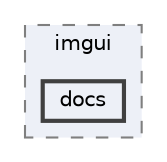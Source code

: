 digraph "runtime/imgui/docs"
{
 // LATEX_PDF_SIZE
  bgcolor="transparent";
  edge [fontname=Helvetica,fontsize=10,labelfontname=Helvetica,labelfontsize=10];
  node [fontname=Helvetica,fontsize=10,shape=box,height=0.2,width=0.4];
  compound=true
  subgraph clusterdir_2a643d7f87429a67e241c39cbfd7577b {
    graph [ bgcolor="#edf0f7", pencolor="grey50", label="imgui", fontname=Helvetica,fontsize=10 style="filled,dashed", URL="dir_2a643d7f87429a67e241c39cbfd7577b.html",tooltip=""]
  dir_348d08df944a07ce8f530f706ec8be0c [label="docs", fillcolor="#edf0f7", color="grey25", style="filled,bold", URL="dir_348d08df944a07ce8f530f706ec8be0c.html",tooltip=""];
  }
}
